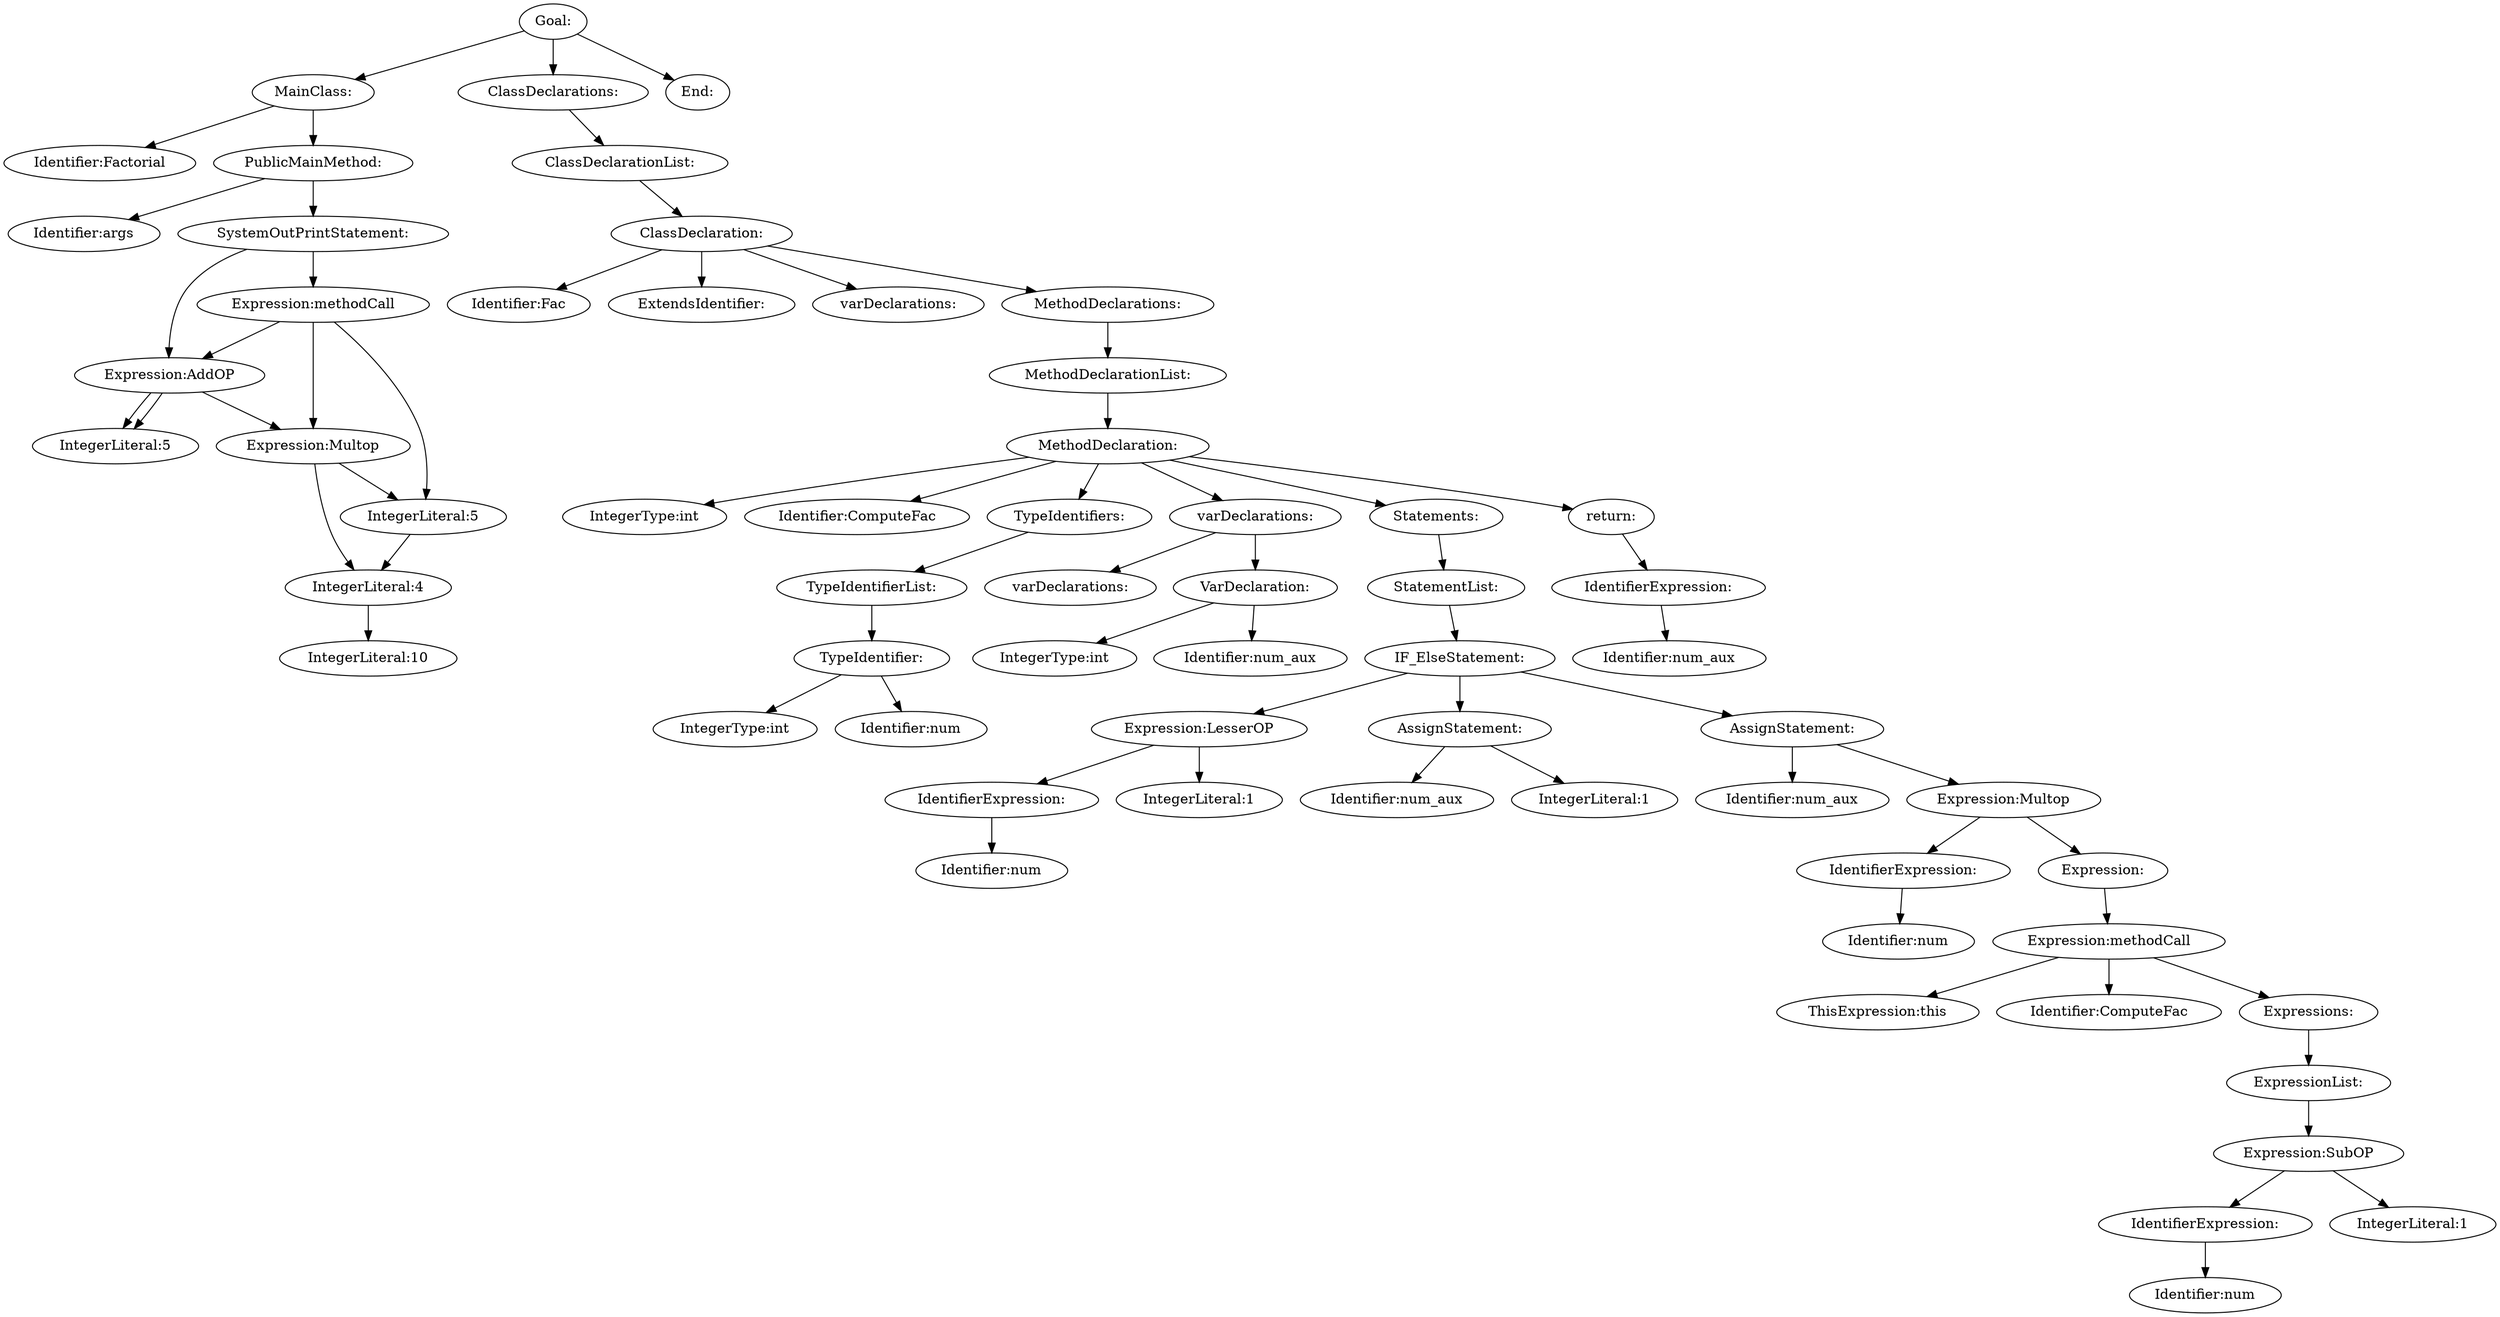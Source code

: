 digraph {
n0 [label="Goal:"];
n1 [label="MainClass:"];
n2 [label="Identifier:Factorial"];
n1 -> n2
n3 [label="PublicMainMethod:"];
n4 [label="Identifier:args"];
n3 -> n4
n5 [label="SystemOutPrintStatement:"];
n6 [label="Expression:methodCall"];
n7 [label="Expression:newIdentifier"];
n8 [label="Identifier:Fac"];
n7 -> n8
n6 -> n7
n9 [label="Identifier:ComputeFac"];
n6 -> n9
n10 [label="Expressions:"];
n11 [label="ExpressionList:"];
n12 [label="IntegerLiteral:10"];
n11 -> n12
n10 -> n11
n6 -> n10
n5 -> n6
n7 [label="Expression:AddOP"];
n8 [label="IntegerLiteral:5"];
n7 -> n8
n9 [label="Expression:Multop"];
n10 [label="IntegerLiteral:5"];
n9 -> n10
n11 [label="IntegerLiteral:4"];
n9 -> n11
n7 -> n9
n5 -> n7
n3 -> n5
n1 -> n3
n0 -> n1
n13 [label="ClassDeclarations:"];
n14 [label="ClassDeclarationList:"];
n15 [label="ClassDeclaration:"];
n16 [label="Identifier:Fac"];
n15 -> n16
n17 [label="ExtendsIdentifier:"];
n15 -> n17
n18 [label="varDeclarations:"];
n15 -> n18
n19 [label="MethodDeclarations:"];
n20 [label="MethodDeclarationList:"];
n21 [label="MethodDeclaration:"];
n22 [label="IntegerType:int"];
n21 -> n22
n23 [label="Identifier:ComputeFac"];
n21 -> n23
n24 [label="TypeIdentifiers:"];
n25 [label="TypeIdentifierList:"];
n26 [label="TypeIdentifier:"];
n27 [label="IntegerType:int"];
n26 -> n27
n28 [label="Identifier:num"];
n26 -> n28
n25 -> n26
n24 -> n25
n21 -> n24
n29 [label="varDeclarations:"];
n30 [label="varDeclarations:"];
n29 -> n30
n31 [label="VarDeclaration:"];
n32 [label="IntegerType:int"];
n31 -> n32
n33 [label="Identifier:num_aux"];
n31 -> n33
n29 -> n31
n21 -> n29
n34 [label="Statements:"];
n35 [label="StatementList:"];
n36 [label="IF_ElseStatement:"];
n37 [label="Expression:LesserOP"];
n38 [label="IdentifierExpression:"];
n39 [label="Identifier:num"];
n38 -> n39
n37 -> n38
n40 [label="IntegerLiteral:1"];
n37 -> n40
n36 -> n37
n41 [label="AssignStatement:"];
n42 [label="Identifier:num_aux"];
n41 -> n42
n43 [label="IntegerLiteral:1"];
n41 -> n43
n36 -> n41
n44 [label="AssignStatement:"];
n45 [label="Identifier:num_aux"];
n44 -> n45
n46 [label="Expression:Multop"];
n47 [label="IdentifierExpression:"];
n48 [label="Identifier:num"];
n47 -> n48
n46 -> n47
n49 [label="Expression:"];
n50 [label="Expression:methodCall"];
n51 [label="ThisExpression:this"];
n50 -> n51
n52 [label="Identifier:ComputeFac"];
n50 -> n52
n53 [label="Expressions:"];
n54 [label="ExpressionList:"];
n55 [label="Expression:SubOP"];
n56 [label="IdentifierExpression:"];
n57 [label="Identifier:num"];
n56 -> n57
n55 -> n56
n58 [label="IntegerLiteral:1"];
n55 -> n58
n54 -> n55
n53 -> n54
n50 -> n53
n49 -> n50
n46 -> n49
n44 -> n46
n36 -> n44
n35 -> n36
n34 -> n35
n21 -> n34
n59 [label="return:"];
n60 [label="IdentifierExpression:"];
n61 [label="Identifier:num_aux"];
n60 -> n61
n59 -> n60
n21 -> n59
n20 -> n21
n19 -> n20
n15 -> n19
n14 -> n15
n13 -> n14
n0 -> n13
n62 [label="End:"];
n0 -> n62
}
